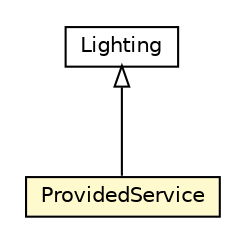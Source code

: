 #!/usr/local/bin/dot
#
# Class diagram 
# Generated by UMLGraph version R5_6-24-gf6e263 (http://www.umlgraph.org/)
#

digraph G {
	edge [fontname="Helvetica",fontsize=10,labelfontname="Helvetica",labelfontsize=10];
	node [fontname="Helvetica",fontsize=10,shape=plaintext];
	nodesep=0.25;
	ranksep=0.5;
	// org.universAAL.samples.servserver.ProvidedService
	c17077 [label=<<table title="org.universAAL.samples.servserver.ProvidedService" border="0" cellborder="1" cellspacing="0" cellpadding="2" port="p" bgcolor="lemonChiffon" href="./ProvidedService.html">
		<tr><td><table border="0" cellspacing="0" cellpadding="1">
<tr><td align="center" balign="center"> ProvidedService </td></tr>
		</table></td></tr>
		</table>>, URL="./ProvidedService.html", fontname="Helvetica", fontcolor="black", fontsize=10.0];
	//org.universAAL.samples.servserver.ProvidedService extends org.universAAL.ontology.lighting.Lighting
	c17215:p -> c17077:p [dir=back,arrowtail=empty];
	// org.universAAL.ontology.lighting.Lighting
	c17215 [label=<<table title="org.universAAL.ontology.lighting.Lighting" border="0" cellborder="1" cellspacing="0" cellpadding="2" port="p" href="http://java.sun.com/j2se/1.4.2/docs/api/org/universAAL/ontology/lighting/Lighting.html">
		<tr><td><table border="0" cellspacing="0" cellpadding="1">
<tr><td align="center" balign="center"> Lighting </td></tr>
		</table></td></tr>
		</table>>, URL="http://java.sun.com/j2se/1.4.2/docs/api/org/universAAL/ontology/lighting/Lighting.html", fontname="Helvetica", fontcolor="black", fontsize=10.0];
}


